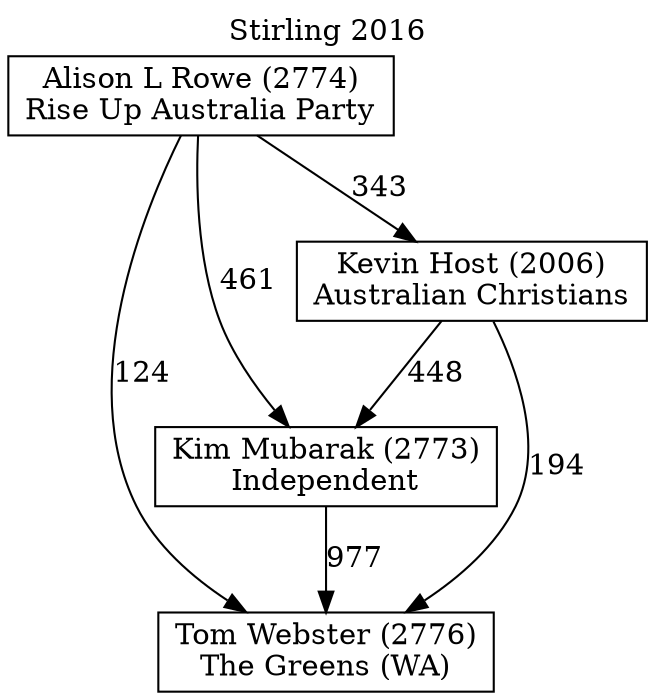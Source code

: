 // House preference flow
digraph "Tom Webster (2776)_Stirling_2016" {
	graph [label="Stirling 2016" labelloc=t mclimit=10]
	node [shape=box]
	"Kim Mubarak (2773)" [label="Kim Mubarak (2773)
Independent"]
	"Alison L Rowe (2774)" [label="Alison L Rowe (2774)
Rise Up Australia Party"]
	"Tom Webster (2776)" [label="Tom Webster (2776)
The Greens (WA)"]
	"Kevin Host (2006)" [label="Kevin Host (2006)
Australian Christians"]
	"Kim Mubarak (2773)" -> "Tom Webster (2776)" [label=977]
	"Alison L Rowe (2774)" -> "Tom Webster (2776)" [label=124]
	"Alison L Rowe (2774)" -> "Kevin Host (2006)" [label=343]
	"Kevin Host (2006)" -> "Kim Mubarak (2773)" [label=448]
	"Alison L Rowe (2774)" -> "Kim Mubarak (2773)" [label=461]
	"Kevin Host (2006)" -> "Tom Webster (2776)" [label=194]
}
